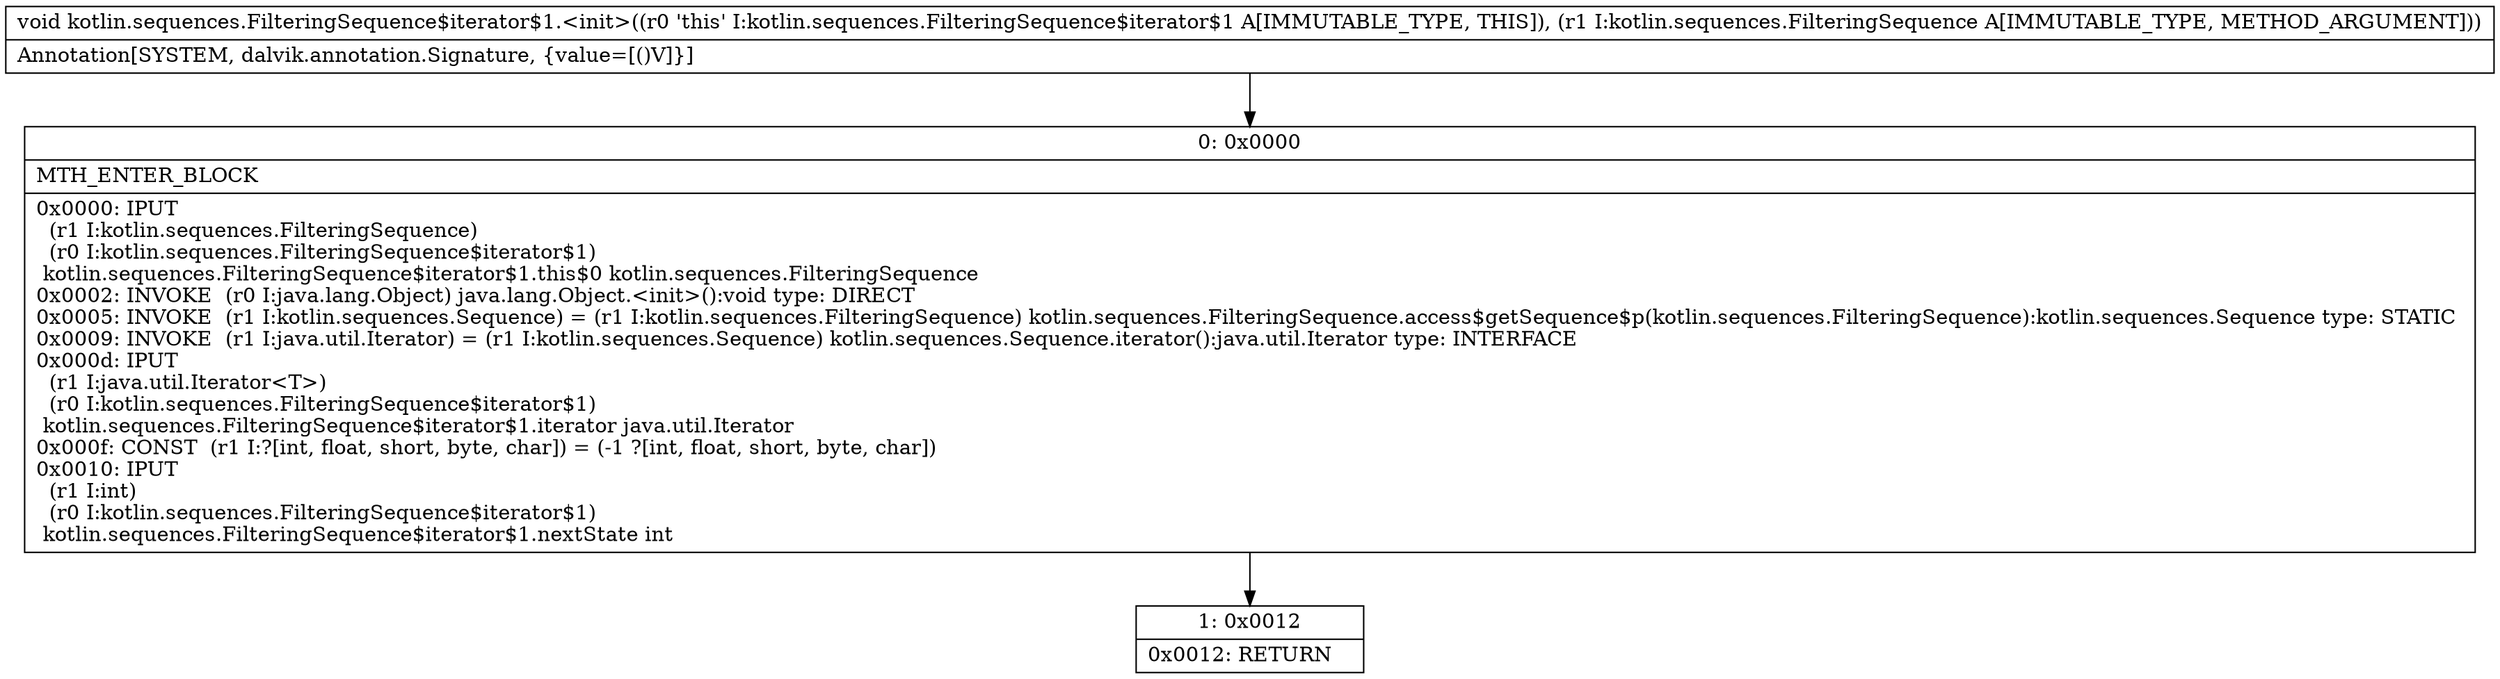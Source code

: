 digraph "CFG forkotlin.sequences.FilteringSequence$iterator$1.\<init\>(Lkotlin\/sequences\/FilteringSequence;)V" {
Node_0 [shape=record,label="{0\:\ 0x0000|MTH_ENTER_BLOCK\l|0x0000: IPUT  \l  (r1 I:kotlin.sequences.FilteringSequence)\l  (r0 I:kotlin.sequences.FilteringSequence$iterator$1)\l kotlin.sequences.FilteringSequence$iterator$1.this$0 kotlin.sequences.FilteringSequence \l0x0002: INVOKE  (r0 I:java.lang.Object) java.lang.Object.\<init\>():void type: DIRECT \l0x0005: INVOKE  (r1 I:kotlin.sequences.Sequence) = (r1 I:kotlin.sequences.FilteringSequence) kotlin.sequences.FilteringSequence.access$getSequence$p(kotlin.sequences.FilteringSequence):kotlin.sequences.Sequence type: STATIC \l0x0009: INVOKE  (r1 I:java.util.Iterator) = (r1 I:kotlin.sequences.Sequence) kotlin.sequences.Sequence.iterator():java.util.Iterator type: INTERFACE \l0x000d: IPUT  \l  (r1 I:java.util.Iterator\<T\>)\l  (r0 I:kotlin.sequences.FilteringSequence$iterator$1)\l kotlin.sequences.FilteringSequence$iterator$1.iterator java.util.Iterator \l0x000f: CONST  (r1 I:?[int, float, short, byte, char]) = (\-1 ?[int, float, short, byte, char]) \l0x0010: IPUT  \l  (r1 I:int)\l  (r0 I:kotlin.sequences.FilteringSequence$iterator$1)\l kotlin.sequences.FilteringSequence$iterator$1.nextState int \l}"];
Node_1 [shape=record,label="{1\:\ 0x0012|0x0012: RETURN   \l}"];
MethodNode[shape=record,label="{void kotlin.sequences.FilteringSequence$iterator$1.\<init\>((r0 'this' I:kotlin.sequences.FilteringSequence$iterator$1 A[IMMUTABLE_TYPE, THIS]), (r1 I:kotlin.sequences.FilteringSequence A[IMMUTABLE_TYPE, METHOD_ARGUMENT]))  | Annotation[SYSTEM, dalvik.annotation.Signature, \{value=[()V]\}]\l}"];
MethodNode -> Node_0;
Node_0 -> Node_1;
}

